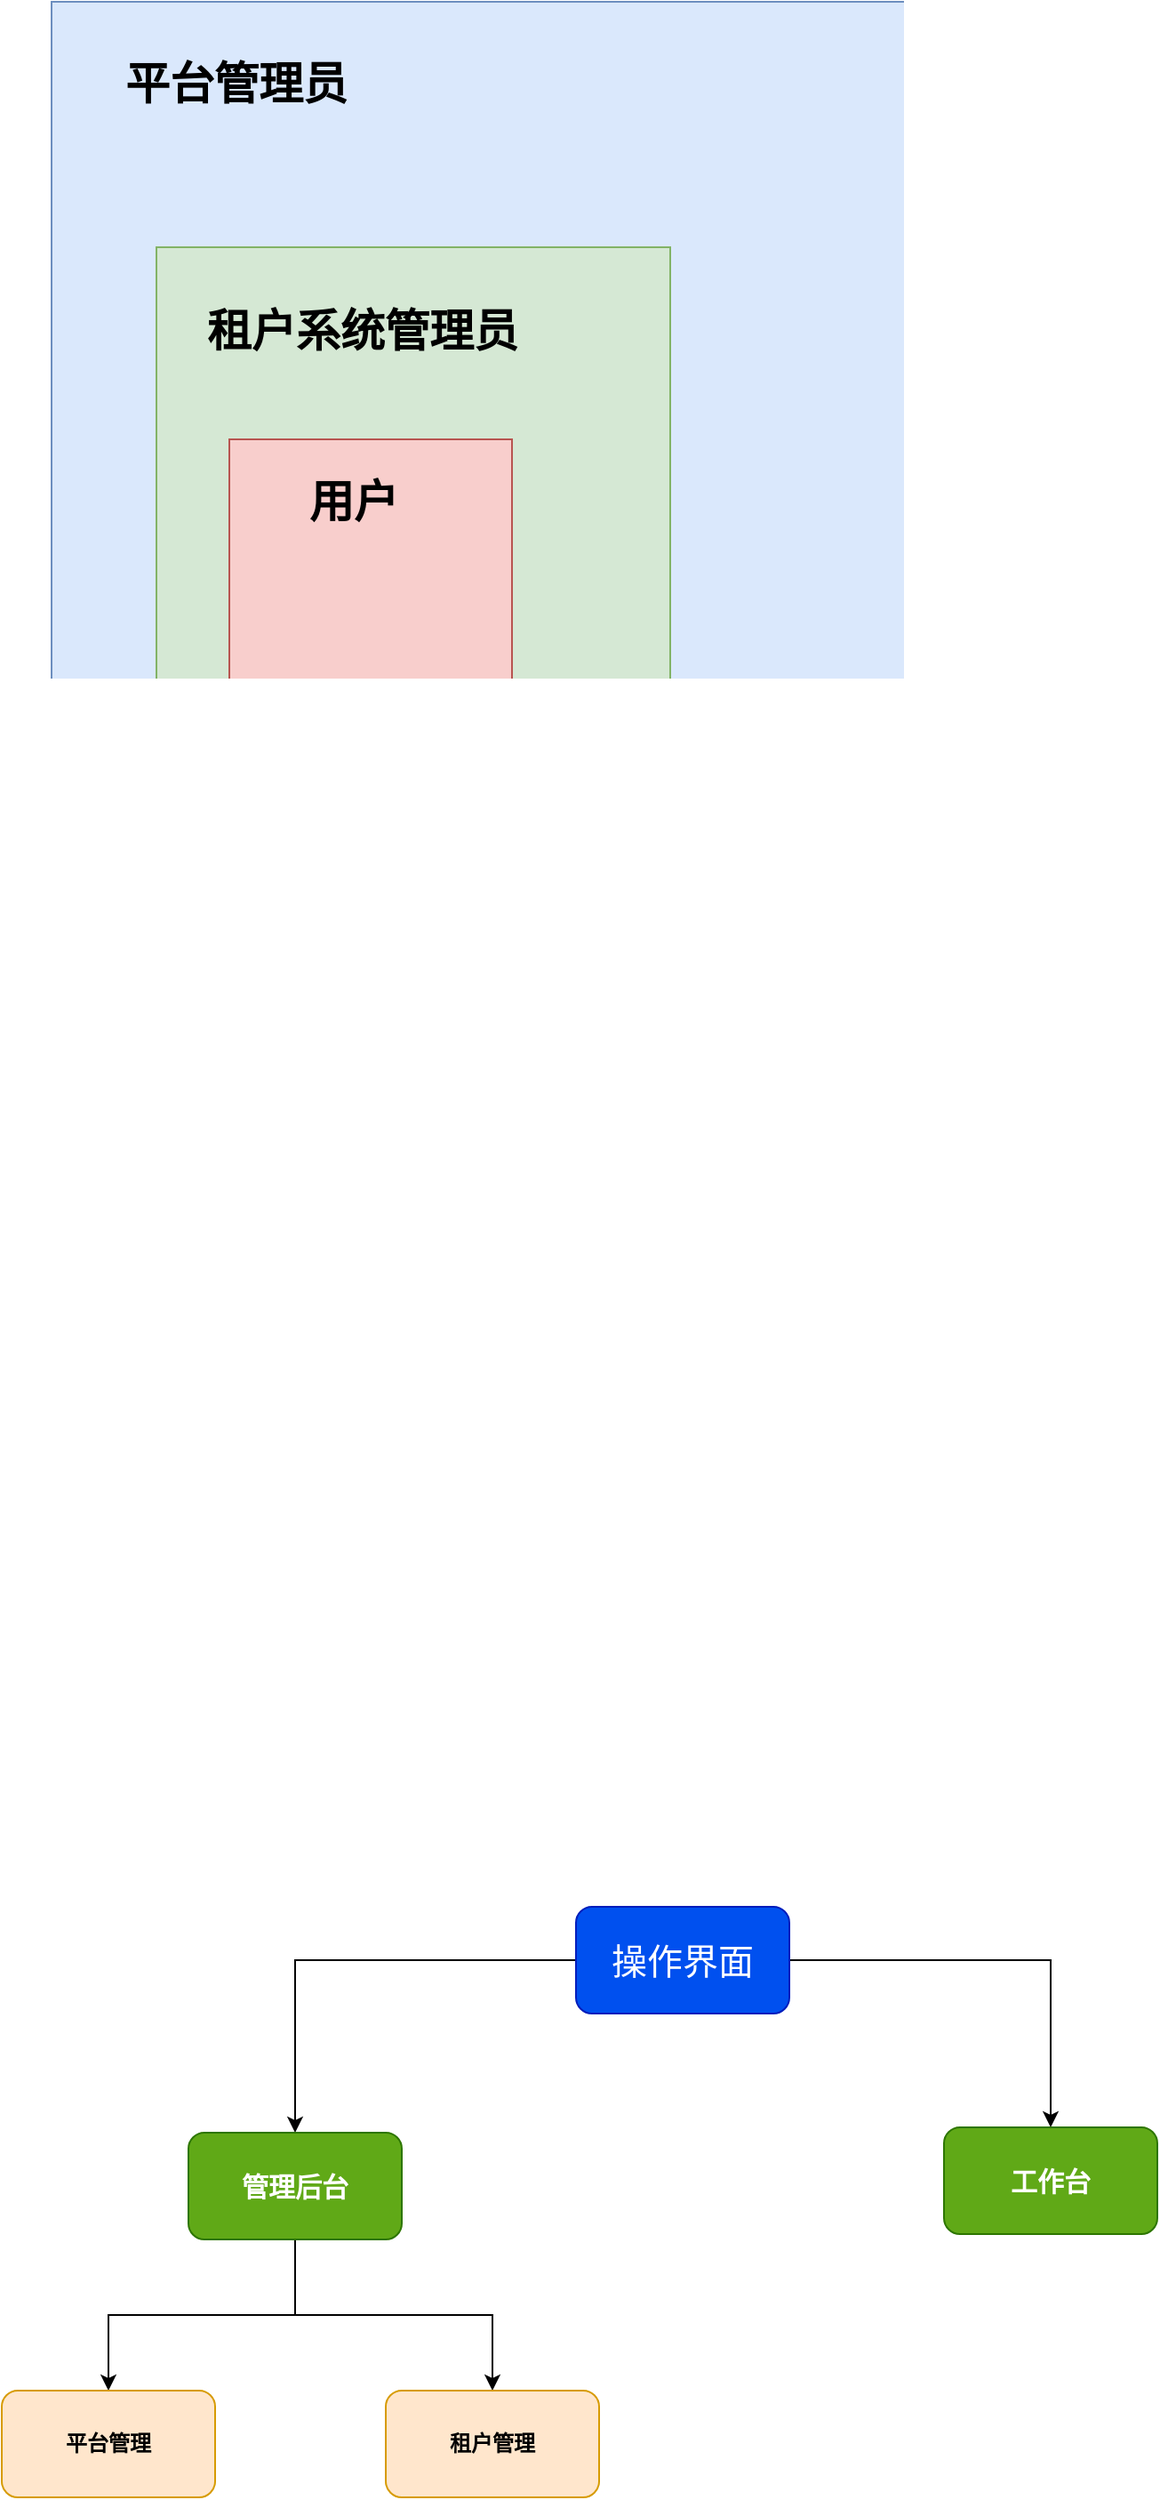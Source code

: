 <mxfile version="25.0.3">
  <diagram name="第 1 页" id="9rRDiI2A8pGVekSGpyRT">
    <mxGraphModel dx="1242" dy="785" grid="0" gridSize="10" guides="0" tooltips="1" connect="1" arrows="1" fold="1" page="1" pageScale="1" pageWidth="827" pageHeight="1169" math="0" shadow="0">
      <root>
        <mxCell id="0" />
        <mxCell id="1" parent="0" />
        <mxCell id="TYszPtwWjWxVEj9GVor7-1" value="" style="whiteSpace=wrap;html=1;aspect=fixed;fillColor=#dae8fc;strokeColor=#6c8ebf;" vertex="1" parent="1">
          <mxGeometry x="70" y="142" width="521" height="521" as="geometry" />
        </mxCell>
        <mxCell id="TYszPtwWjWxVEj9GVor7-2" value="&lt;font style=&quot;font-size: 25px;&quot;&gt;&lt;b&gt;平台管理员&lt;/b&gt;&lt;/font&gt;" style="text;html=1;align=center;verticalAlign=middle;whiteSpace=wrap;rounded=0;" vertex="1" parent="1">
          <mxGeometry x="90" y="163" width="168" height="47" as="geometry" />
        </mxCell>
        <mxCell id="TYszPtwWjWxVEj9GVor7-4" value="" style="whiteSpace=wrap;html=1;aspect=fixed;fillColor=#d5e8d4;strokeColor=#82b366;" vertex="1" parent="1">
          <mxGeometry x="129" y="280" width="289" height="289" as="geometry" />
        </mxCell>
        <mxCell id="TYszPtwWjWxVEj9GVor7-5" value="&lt;span style=&quot;font-size: 25px;&quot;&gt;&lt;b&gt;租户系统管理员&lt;/b&gt;&lt;/span&gt;" style="text;html=1;align=center;verticalAlign=middle;whiteSpace=wrap;rounded=0;" vertex="1" parent="1">
          <mxGeometry x="139" y="303" width="212" height="46" as="geometry" />
        </mxCell>
        <mxCell id="TYszPtwWjWxVEj9GVor7-6" value="" style="whiteSpace=wrap;html=1;aspect=fixed;fillColor=#f8cecc;strokeColor=#b85450;" vertex="1" parent="1">
          <mxGeometry x="170" y="388" width="159" height="159" as="geometry" />
        </mxCell>
        <mxCell id="TYszPtwWjWxVEj9GVor7-7" value="&lt;span style=&quot;font-size: 25px;&quot;&gt;&lt;b&gt;用户&lt;/b&gt;&lt;/span&gt;" style="text;html=1;align=center;verticalAlign=middle;whiteSpace=wrap;rounded=0;" vertex="1" parent="1">
          <mxGeometry x="183" y="402" width="114" height="39" as="geometry" />
        </mxCell>
        <mxCell id="TYszPtwWjWxVEj9GVor7-10" value="" style="edgeStyle=orthogonalEdgeStyle;rounded=0;orthogonalLoop=1;jettySize=auto;html=1;" edge="1" parent="1" source="TYszPtwWjWxVEj9GVor7-8" target="TYszPtwWjWxVEj9GVor7-9">
          <mxGeometry relative="1" as="geometry" />
        </mxCell>
        <mxCell id="TYszPtwWjWxVEj9GVor7-12" value="" style="edgeStyle=orthogonalEdgeStyle;rounded=0;orthogonalLoop=1;jettySize=auto;html=1;" edge="1" parent="1" source="TYszPtwWjWxVEj9GVor7-8" target="TYszPtwWjWxVEj9GVor7-11">
          <mxGeometry relative="1" as="geometry" />
        </mxCell>
        <mxCell id="TYszPtwWjWxVEj9GVor7-8" value="&lt;font style=&quot;font-size: 20px;&quot;&gt;操作界面&lt;/font&gt;" style="rounded=1;whiteSpace=wrap;html=1;fillColor=#0050ef;fontColor=#ffffff;strokeColor=#001DBC;" vertex="1" parent="1">
          <mxGeometry x="365" y="1213" width="120" height="60" as="geometry" />
        </mxCell>
        <mxCell id="TYszPtwWjWxVEj9GVor7-14" value="" style="edgeStyle=orthogonalEdgeStyle;rounded=0;orthogonalLoop=1;jettySize=auto;html=1;" edge="1" parent="1" source="TYszPtwWjWxVEj9GVor7-9" target="TYszPtwWjWxVEj9GVor7-13">
          <mxGeometry relative="1" as="geometry" />
        </mxCell>
        <mxCell id="TYszPtwWjWxVEj9GVor7-16" value="" style="edgeStyle=orthogonalEdgeStyle;rounded=0;orthogonalLoop=1;jettySize=auto;html=1;" edge="1" parent="1" source="TYszPtwWjWxVEj9GVor7-9" target="TYszPtwWjWxVEj9GVor7-15">
          <mxGeometry relative="1" as="geometry" />
        </mxCell>
        <mxCell id="TYszPtwWjWxVEj9GVor7-9" value="&lt;font style=&quot;font-size: 15px;&quot;&gt;&lt;b&gt;管理后台&lt;/b&gt;&lt;/font&gt;" style="rounded=1;whiteSpace=wrap;html=1;fillColor=#60a917;fontColor=#ffffff;strokeColor=#2D7600;" vertex="1" parent="1">
          <mxGeometry x="147" y="1340" width="120" height="60" as="geometry" />
        </mxCell>
        <mxCell id="TYszPtwWjWxVEj9GVor7-11" value="&lt;font style=&quot;font-size: 15px;&quot;&gt;&lt;b&gt;工作台&lt;/b&gt;&lt;/font&gt;" style="rounded=1;whiteSpace=wrap;html=1;fillColor=#60a917;fontColor=#ffffff;strokeColor=#2D7600;" vertex="1" parent="1">
          <mxGeometry x="572" y="1337" width="120" height="60" as="geometry" />
        </mxCell>
        <mxCell id="TYszPtwWjWxVEj9GVor7-13" value="&lt;b&gt;平台管理&lt;/b&gt;" style="rounded=1;whiteSpace=wrap;html=1;fillColor=#ffe6cc;strokeColor=#d79b00;" vertex="1" parent="1">
          <mxGeometry x="42" y="1485" width="120" height="60" as="geometry" />
        </mxCell>
        <mxCell id="TYszPtwWjWxVEj9GVor7-15" value="&lt;b&gt;租户管理&lt;/b&gt;" style="whiteSpace=wrap;html=1;rounded=1;fillColor=#ffe6cc;strokeColor=#d79b00;" vertex="1" parent="1">
          <mxGeometry x="258" y="1485" width="120" height="60" as="geometry" />
        </mxCell>
      </root>
    </mxGraphModel>
  </diagram>
</mxfile>
